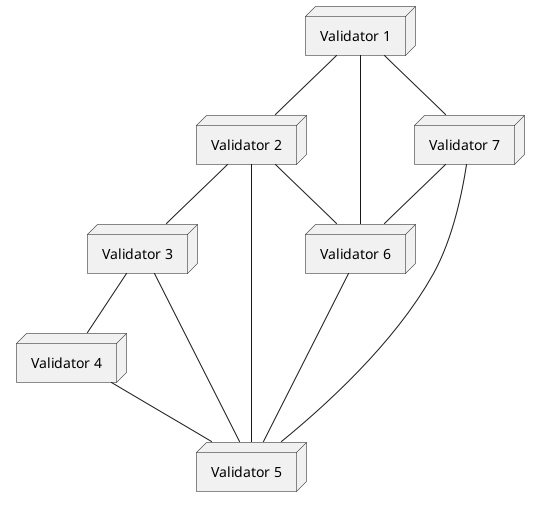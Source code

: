 @startuml

node "Validator 1" as V1
node "Validator 2" as V2
node "Validator 3" as V3
node "Validator 4" as V4
node "Validator 5" as V5
node "Validator 6" as V6
node "Validator 7" as V7

V1 -- V2
V1 -- V7
V7 -- V6
V6 -- V1
V6 -- V5
V5 -- V2
V2 -- V3
V3 -- V4
V4 -- V5
V7 -- V5
V2 -- V6
V5 -- V3

@enduml
